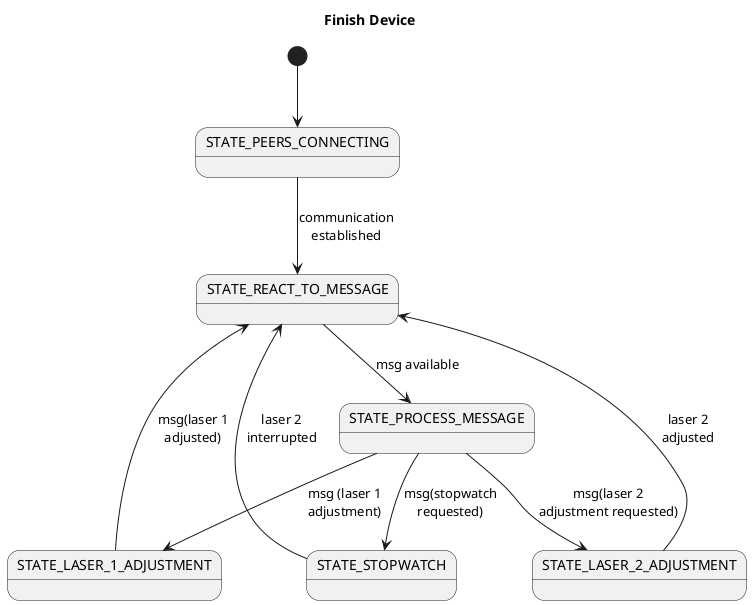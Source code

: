 @startuml

title Finish Device

state "STATE_PEERS_CONNECTING" as connection
state "STATE_REACT_TO_MESSAGE" as react
state "STATE_LASER_1_ADJUSTMENT" as laser1
state "STATE_LASER_2_ADJUSTMENT" as laser2
state "STATE_STOPWATCH" as stopwatch
state "STATE_PROCESS_MESSAGE" as process

[*] --> connection
connection --> react : communication\nestablished
react --> process : msg available
process --> laser1 : msg (laser 1\nadjustment)
process --> laser2 : msg(laser 2\nadjustment requested)
process --> stopwatch : msg(stopwatch\nrequested)
laser1 --> react : msg(laser 1\nadjusted)
laser2 --> react : laser 2\nadjusted
stopwatch --> react : laser 2\ninterrupted

@enduml